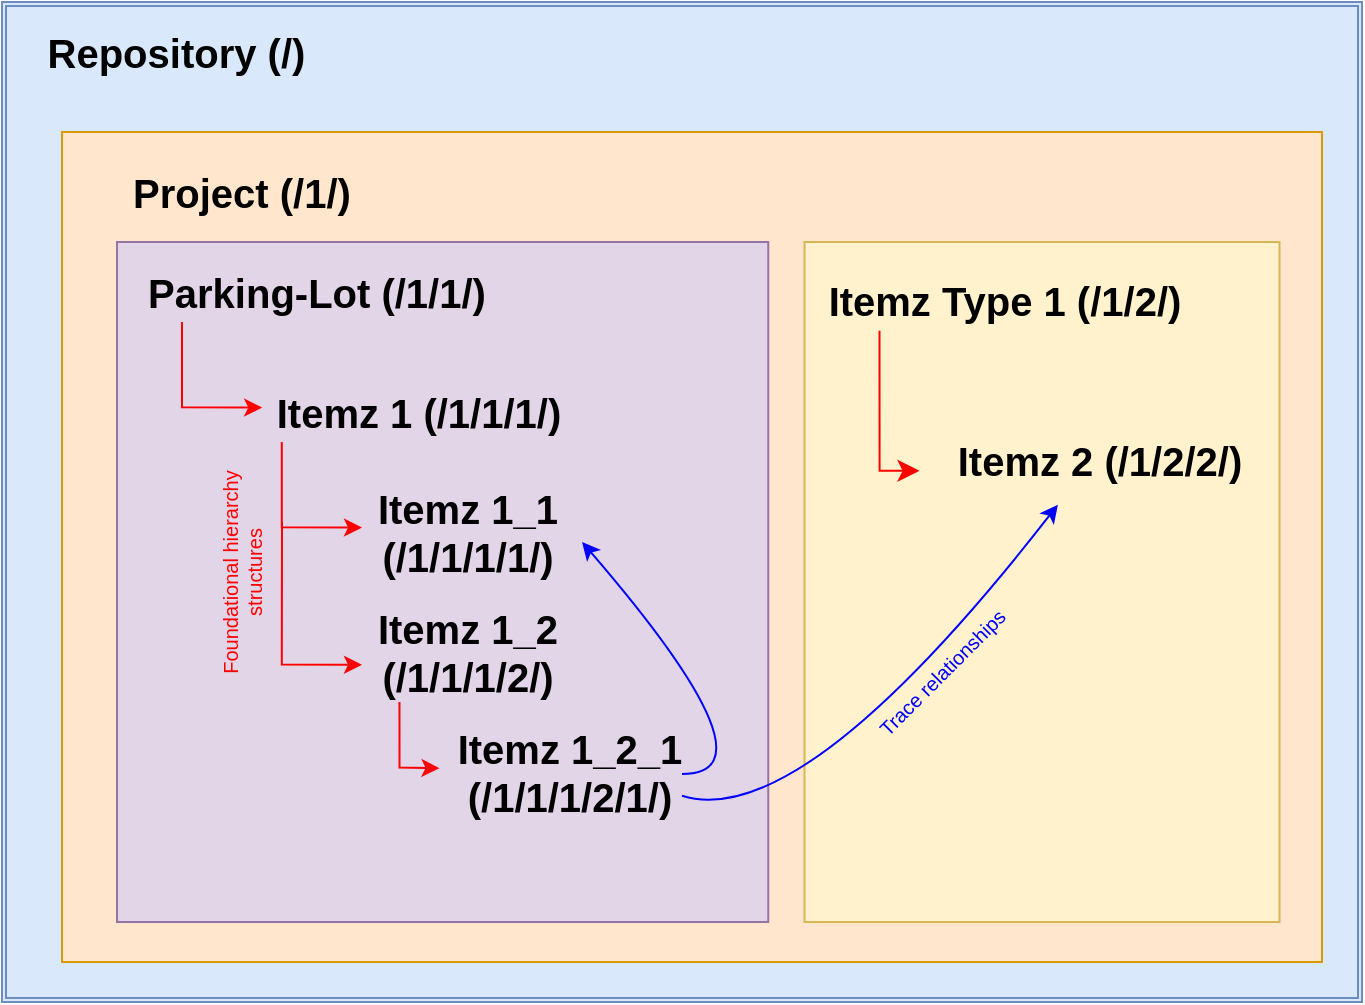 <mxfile version="24.7.6">
  <diagram name="Page-1" id="OhFsVBcwa4fSyTDN_Lol">
    <mxGraphModel dx="746" dy="459" grid="1" gridSize="10" guides="1" tooltips="1" connect="1" arrows="1" fold="1" page="1" pageScale="1" pageWidth="827" pageHeight="1169" math="0" shadow="0">
      <root>
        <mxCell id="0" />
        <mxCell id="1" parent="0" />
        <mxCell id="pHAnKvG-7HdU97yEkzSE-1" value="" style="shape=ext;double=1;rounded=0;whiteSpace=wrap;html=1;fillColor=#dae8fc;strokeColor=#6c8ebf;" vertex="1" parent="1">
          <mxGeometry x="50" y="40" width="680" height="500" as="geometry" />
        </mxCell>
        <mxCell id="pHAnKvG-7HdU97yEkzSE-9" value="" style="shape=ext;double=1;rounded=0;whiteSpace=wrap;html=1;fillColor=#dae8fc;strokeColor=#6c8ebf;" vertex="1" parent="1">
          <mxGeometry x="50" y="40" width="680" height="500" as="geometry" />
        </mxCell>
        <mxCell id="pHAnKvG-7HdU97yEkzSE-2" value="&lt;b&gt;&lt;font style=&quot;font-size: 20px;&quot;&gt;Repository (/)&amp;nbsp;&lt;/font&gt;&lt;/b&gt;" style="text;strokeColor=none;align=center;fillColor=none;html=1;verticalAlign=middle;whiteSpace=wrap;rounded=0;" vertex="1" parent="1">
          <mxGeometry x="70" y="50" width="140" height="30" as="geometry" />
        </mxCell>
        <mxCell id="pHAnKvG-7HdU97yEkzSE-10" value="" style="rounded=0;whiteSpace=wrap;html=1;fillColor=#ffe6cc;strokeColor=#d79b00;" vertex="1" parent="1">
          <mxGeometry x="80" y="105" width="630" height="415" as="geometry" />
        </mxCell>
        <mxCell id="pHAnKvG-7HdU97yEkzSE-11" value="" style="rounded=0;whiteSpace=wrap;html=1;rotation=90;fillColor=#fff2cc;strokeColor=#d6b656;" vertex="1" parent="1">
          <mxGeometry x="400" y="211.25" width="340" height="237.5" as="geometry" />
        </mxCell>
        <mxCell id="pHAnKvG-7HdU97yEkzSE-12" value="" style="rounded=0;whiteSpace=wrap;html=1;rotation=-90;fillColor=#e1d5e7;strokeColor=#9673a6;" vertex="1" parent="1">
          <mxGeometry x="100.32" y="167.19" width="340" height="325.62" as="geometry" />
        </mxCell>
        <mxCell id="pHAnKvG-7HdU97yEkzSE-13" value="&lt;span style=&quot;font-size: 20px;&quot;&gt;&lt;b&gt;Project (/1/)&lt;/b&gt;&lt;/span&gt;" style="text;strokeColor=none;align=center;fillColor=none;html=1;verticalAlign=middle;whiteSpace=wrap;rounded=0;" vertex="1" parent="1">
          <mxGeometry x="110" y="120" width="120" height="30" as="geometry" />
        </mxCell>
        <mxCell id="pHAnKvG-7HdU97yEkzSE-14" value="&lt;span style=&quot;font-size: 20px;&quot;&gt;&lt;b&gt;Parking-Lot (/1/1/)&lt;/b&gt;&lt;/span&gt;" style="text;strokeColor=none;align=center;fillColor=none;html=1;verticalAlign=middle;whiteSpace=wrap;rounded=0;" vertex="1" parent="1">
          <mxGeometry x="115" y="170" width="185" height="30" as="geometry" />
        </mxCell>
        <mxCell id="pHAnKvG-7HdU97yEkzSE-15" value="&lt;span style=&quot;font-size: 20px;&quot;&gt;&lt;b&gt;Itemz Type 1 (/1/2/)&lt;/b&gt;&lt;/span&gt;" style="text;strokeColor=none;align=center;fillColor=none;html=1;verticalAlign=middle;whiteSpace=wrap;rounded=0;" vertex="1" parent="1">
          <mxGeometry x="458.75" y="174.38" width="185" height="30" as="geometry" />
        </mxCell>
        <mxCell id="pHAnKvG-7HdU97yEkzSE-19" value="" style="endArrow=classic;html=1;rounded=0;strokeColor=#FF0000;entryX=0.735;entryY=0.24;entryDx=0;entryDy=0;entryPerimeter=0;" edge="1" parent="1">
          <mxGeometry width="50" height="50" relative="1" as="geometry">
            <mxPoint x="140" y="200" as="sourcePoint" />
            <mxPoint x="180.1" y="242.78" as="targetPoint" />
            <Array as="points">
              <mxPoint x="140" y="242.68" />
            </Array>
          </mxGeometry>
        </mxCell>
        <mxCell id="pHAnKvG-7HdU97yEkzSE-21" value="&lt;span style=&quot;font-size: 20px;&quot;&gt;&lt;b&gt;Itemz 1 (/1/1/1/)&lt;/b&gt;&lt;/span&gt;" style="text;strokeColor=none;align=center;fillColor=none;html=1;verticalAlign=middle;whiteSpace=wrap;rounded=0;" vertex="1" parent="1">
          <mxGeometry x="166.25" y="230" width="185" height="30" as="geometry" />
        </mxCell>
        <mxCell id="pHAnKvG-7HdU97yEkzSE-22" value="" style="endArrow=classic;html=1;rounded=0;strokeColor=#FF0000;entryX=0.735;entryY=0.24;entryDx=0;entryDy=0;entryPerimeter=0;" edge="1" parent="1">
          <mxGeometry width="50" height="50" relative="1" as="geometry">
            <mxPoint x="189.9" y="260" as="sourcePoint" />
            <mxPoint x="230.0" y="302.78" as="targetPoint" />
            <Array as="points">
              <mxPoint x="189.9" y="302.68" />
            </Array>
          </mxGeometry>
        </mxCell>
        <mxCell id="pHAnKvG-7HdU97yEkzSE-27" value="&lt;span style=&quot;font-size: 20px;&quot;&gt;&lt;b&gt;Itemz 1_1 (/1/1/1/1/)&lt;/b&gt;&lt;/span&gt;" style="text;strokeColor=none;align=center;fillColor=none;html=1;verticalAlign=middle;whiteSpace=wrap;rounded=0;" vertex="1" parent="1">
          <mxGeometry x="210" y="290" width="146.25" height="30" as="geometry" />
        </mxCell>
        <mxCell id="pHAnKvG-7HdU97yEkzSE-29" value="" style="endArrow=classic;html=1;rounded=0;strokeColor=#FF0000;entryX=0.735;entryY=0.24;entryDx=0;entryDy=0;entryPerimeter=0;" edge="1" parent="1">
          <mxGeometry width="50" height="50" relative="1" as="geometry">
            <mxPoint x="190" y="300" as="sourcePoint" />
            <mxPoint x="230.0" y="371.39" as="targetPoint" />
            <Array as="points">
              <mxPoint x="189.9" y="371.29" />
            </Array>
          </mxGeometry>
        </mxCell>
        <mxCell id="pHAnKvG-7HdU97yEkzSE-30" value="&lt;span style=&quot;font-size: 20px;&quot;&gt;&lt;b&gt;Itemz 1_2 (/1/1/1/2/)&lt;/b&gt;&lt;/span&gt;" style="text;strokeColor=none;align=center;fillColor=none;html=1;verticalAlign=middle;whiteSpace=wrap;rounded=0;" vertex="1" parent="1">
          <mxGeometry x="203.13" y="350" width="160" height="30" as="geometry" />
        </mxCell>
        <mxCell id="pHAnKvG-7HdU97yEkzSE-32" value="&lt;b style=&quot;font-size: 20px;&quot;&gt;Itemz 2 (/1/2/2/)&lt;/b&gt;" style="text;html=1;align=center;verticalAlign=middle;whiteSpace=wrap;rounded=0;" vertex="1" parent="1">
          <mxGeometry x="518.75" y="254.38" width="160" height="30" as="geometry" />
        </mxCell>
        <mxCell id="pHAnKvG-7HdU97yEkzSE-33" value="" style="edgeStyle=segmentEdgeStyle;endArrow=classic;html=1;curved=0;rounded=0;endSize=8;startSize=8;fillColor=#f8cecc;strokeColor=#FF0000;" edge="1" parent="1">
          <mxGeometry width="50" height="50" relative="1" as="geometry">
            <mxPoint x="488.75" y="204.38" as="sourcePoint" />
            <mxPoint x="508.75" y="274.38" as="targetPoint" />
            <Array as="points">
              <mxPoint x="488.75" y="274.38" />
            </Array>
          </mxGeometry>
        </mxCell>
        <mxCell id="pHAnKvG-7HdU97yEkzSE-35" value="" style="endArrow=classic;html=1;rounded=0;strokeColor=#FF0000;exitX=0.265;exitY=0.471;exitDx=0;exitDy=0;exitPerimeter=0;" edge="1" parent="1">
          <mxGeometry width="50" height="50" relative="1" as="geometry">
            <mxPoint x="248.737" y="390" as="sourcePoint" />
            <mxPoint x="268.76" y="423.1" as="targetPoint" />
            <Array as="points">
              <mxPoint x="248.76" y="422.78" />
            </Array>
          </mxGeometry>
        </mxCell>
        <mxCell id="pHAnKvG-7HdU97yEkzSE-37" value="&lt;span style=&quot;font-size: 20px;&quot;&gt;&lt;b&gt;Itemz 1_2_1 (/1/1/1/2/1/)&lt;/b&gt;&lt;/span&gt;" style="text;strokeColor=none;align=center;fillColor=none;html=1;verticalAlign=middle;whiteSpace=wrap;rounded=0;" vertex="1" parent="1">
          <mxGeometry x="254" y="410" width="160" height="30" as="geometry" />
        </mxCell>
        <mxCell id="pHAnKvG-7HdU97yEkzSE-40" value="" style="curved=1;endArrow=classic;html=1;rounded=0;entryX=0.37;entryY=1.232;entryDx=0;entryDy=0;strokeColor=#0000FF;exitX=0.85;exitY=0.667;exitDx=0;exitDy=0;exitPerimeter=0;entryPerimeter=0;" edge="1" parent="1" target="pHAnKvG-7HdU97yEkzSE-32">
          <mxGeometry width="50" height="50" relative="1" as="geometry">
            <mxPoint x="390" y="436.88" as="sourcePoint" />
            <mxPoint x="568.43" y="300" as="targetPoint" />
            <Array as="points">
              <mxPoint x="450" y="455.62" />
            </Array>
          </mxGeometry>
        </mxCell>
        <mxCell id="pHAnKvG-7HdU97yEkzSE-41" value="" style="curved=1;endArrow=classic;html=1;rounded=0;entryX=0.889;entryY=0.667;entryDx=0;entryDy=0;strokeColor=#0000FF;entryPerimeter=0;" edge="1" parent="1" target="pHAnKvG-7HdU97yEkzSE-27">
          <mxGeometry width="50" height="50" relative="1" as="geometry">
            <mxPoint x="390" y="426" as="sourcePoint" />
            <mxPoint x="558.68" y="270" as="targetPoint" />
            <Array as="points">
              <mxPoint x="440" y="426" />
            </Array>
          </mxGeometry>
        </mxCell>
        <mxCell id="pHAnKvG-7HdU97yEkzSE-42" value="Foundational hierarchy structures" style="text;html=1;align=center;verticalAlign=middle;whiteSpace=wrap;rounded=0;rotation=-90;fontSize=10;fontColor=#FF0000;" vertex="1" parent="1">
          <mxGeometry x="110" y="310" width="120" height="30" as="geometry" />
        </mxCell>
        <mxCell id="pHAnKvG-7HdU97yEkzSE-43" value="&lt;font color=&quot;#0000ff&quot;&gt;Trace relationships&lt;/font&gt;" style="text;html=1;align=center;verticalAlign=middle;whiteSpace=wrap;rounded=0;rotation=-45;fontSize=10;fontColor=#FF0000;" vertex="1" parent="1">
          <mxGeometry x="460" y="360" width="120" height="30" as="geometry" />
        </mxCell>
      </root>
    </mxGraphModel>
  </diagram>
</mxfile>

